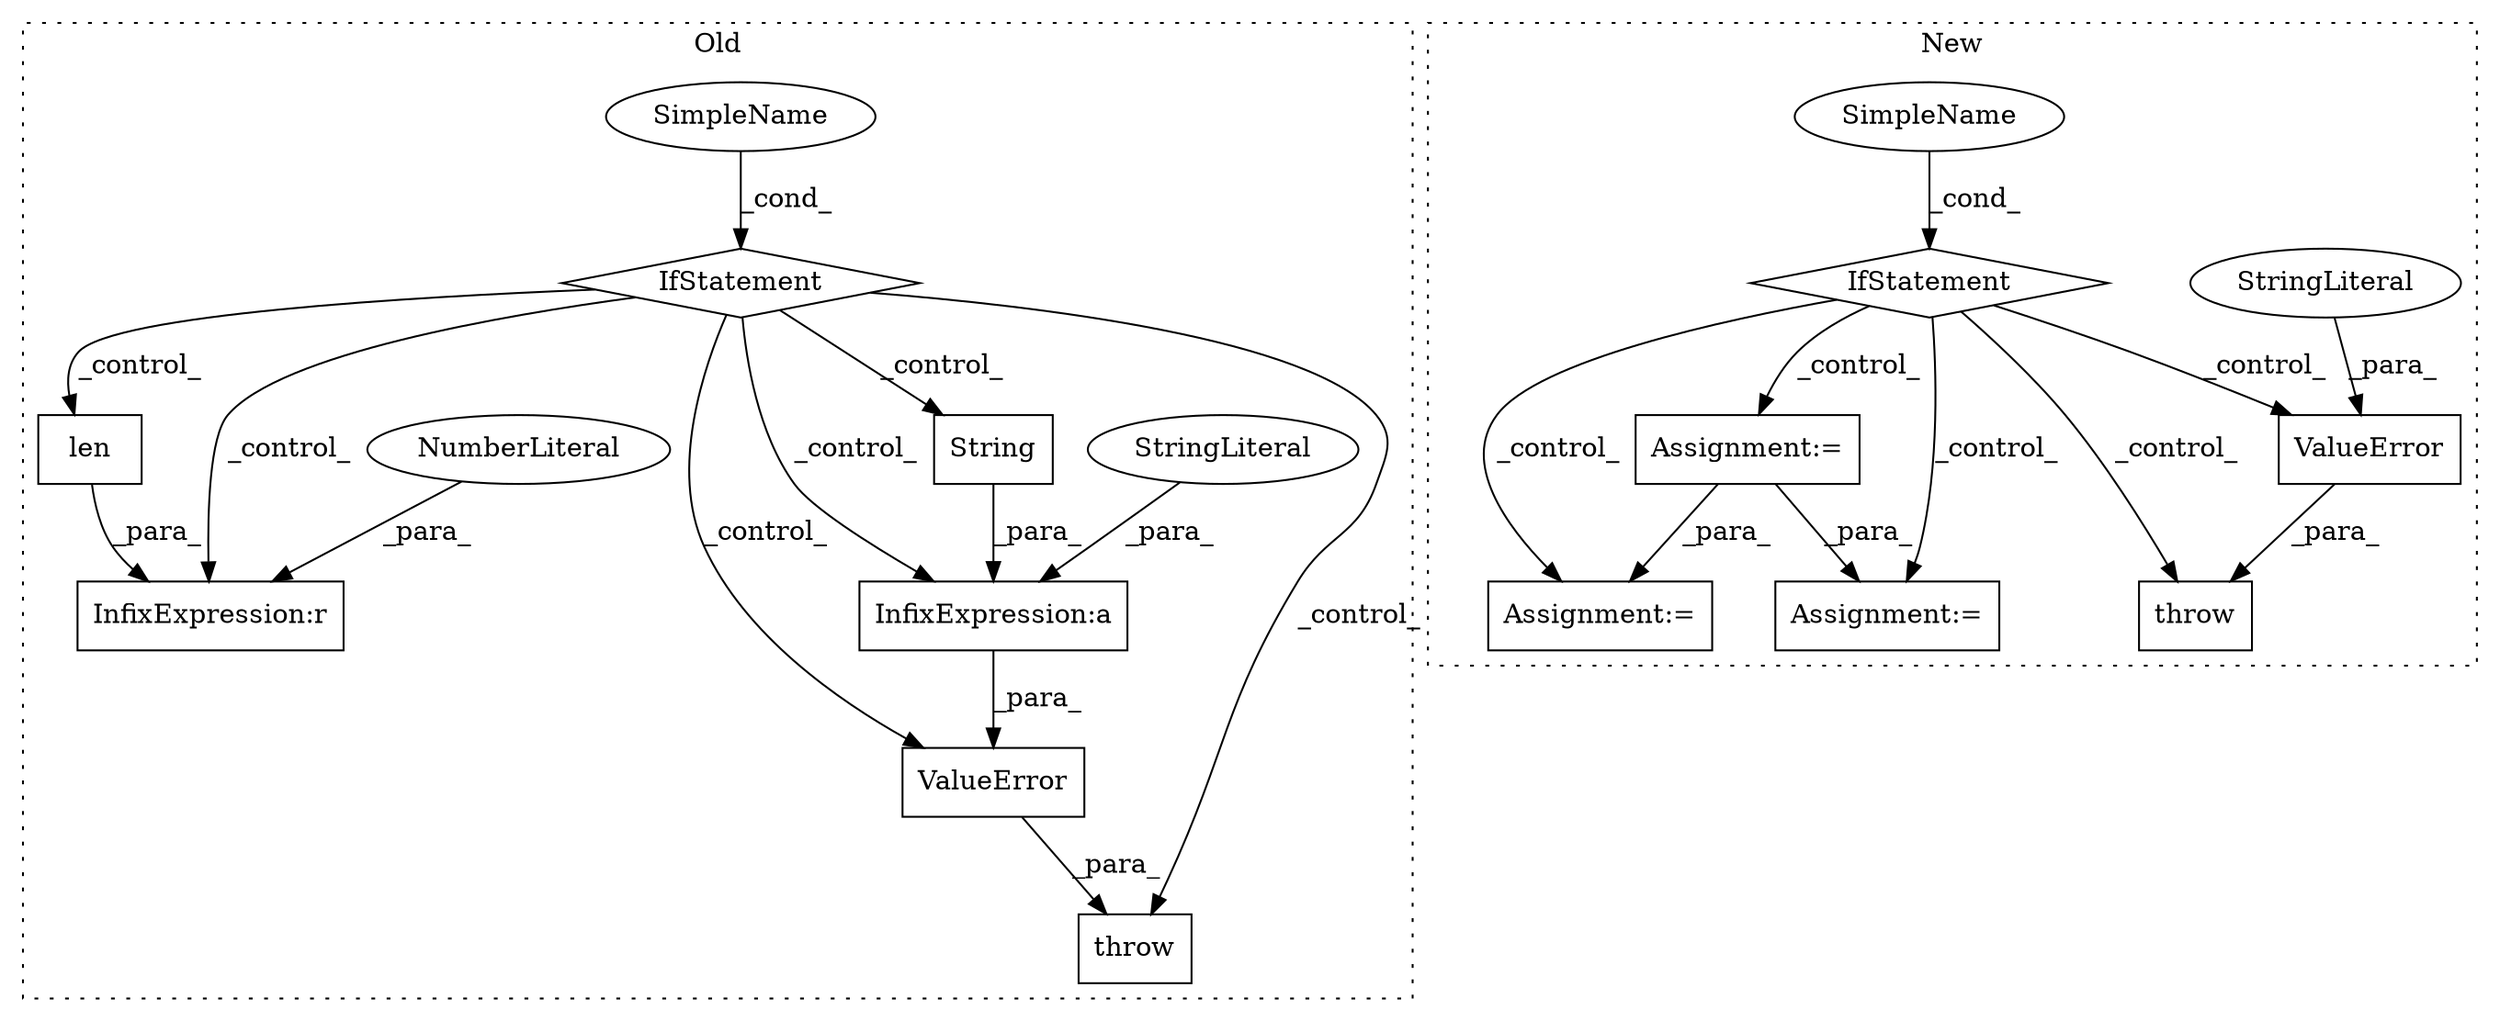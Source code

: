 digraph G {
subgraph cluster0 {
1 [label="len" a="32" s="11438,11479" l="4,1" shape="box"];
9 [label="SimpleName" a="42" s="" l="" shape="ellipse"];
10 [label="InfixExpression:r" a="27" s="11480" l="4" shape="box"];
11 [label="IfStatement" a="25" s="11141,11174" l="4,2" shape="diamond"];
12 [label="ValueError" a="32" s="11192,11417" l="11,1" shape="box"];
13 [label="NumberLiteral" a="34" s="11484" l="1" shape="ellipse"];
14 [label="throw" a="53" s="11186" l="6" shape="box"];
15 [label="InfixExpression:a" a="27" s="11378" l="3" shape="box"];
16 [label="String" a="32" s="11345,11376" l="7,1" shape="box"];
17 [label="StringLiteral" a="45" s="11381" l="36" shape="ellipse"];
label = "Old";
style="dotted";
}
subgraph cluster1 {
2 [label="throw" a="53" s="11100" l="6" shape="box"];
3 [label="IfStatement" a="25" s="10908,10981" l="4,2" shape="diamond"];
4 [label="SimpleName" a="42" s="" l="" shape="ellipse"];
5 [label="Assignment:=" a="7" s="11435" l="1" shape="box"];
6 [label="Assignment:=" a="7" s="11388" l="1" shape="box"];
7 [label="ValueError" a="32" s="11106,11169" l="11,1" shape="box"];
8 [label="Assignment:=" a="7" s="11205" l="1" shape="box"];
18 [label="StringLiteral" a="45" s="11117" l="52" shape="ellipse"];
label = "New";
style="dotted";
}
1 -> 10 [label="_para_"];
3 -> 6 [label="_control_"];
3 -> 5 [label="_control_"];
3 -> 2 [label="_control_"];
3 -> 7 [label="_control_"];
3 -> 8 [label="_control_"];
4 -> 3 [label="_cond_"];
7 -> 2 [label="_para_"];
8 -> 6 [label="_para_"];
8 -> 5 [label="_para_"];
9 -> 11 [label="_cond_"];
11 -> 1 [label="_control_"];
11 -> 15 [label="_control_"];
11 -> 12 [label="_control_"];
11 -> 14 [label="_control_"];
11 -> 10 [label="_control_"];
11 -> 16 [label="_control_"];
12 -> 14 [label="_para_"];
13 -> 10 [label="_para_"];
15 -> 12 [label="_para_"];
16 -> 15 [label="_para_"];
17 -> 15 [label="_para_"];
18 -> 7 [label="_para_"];
}